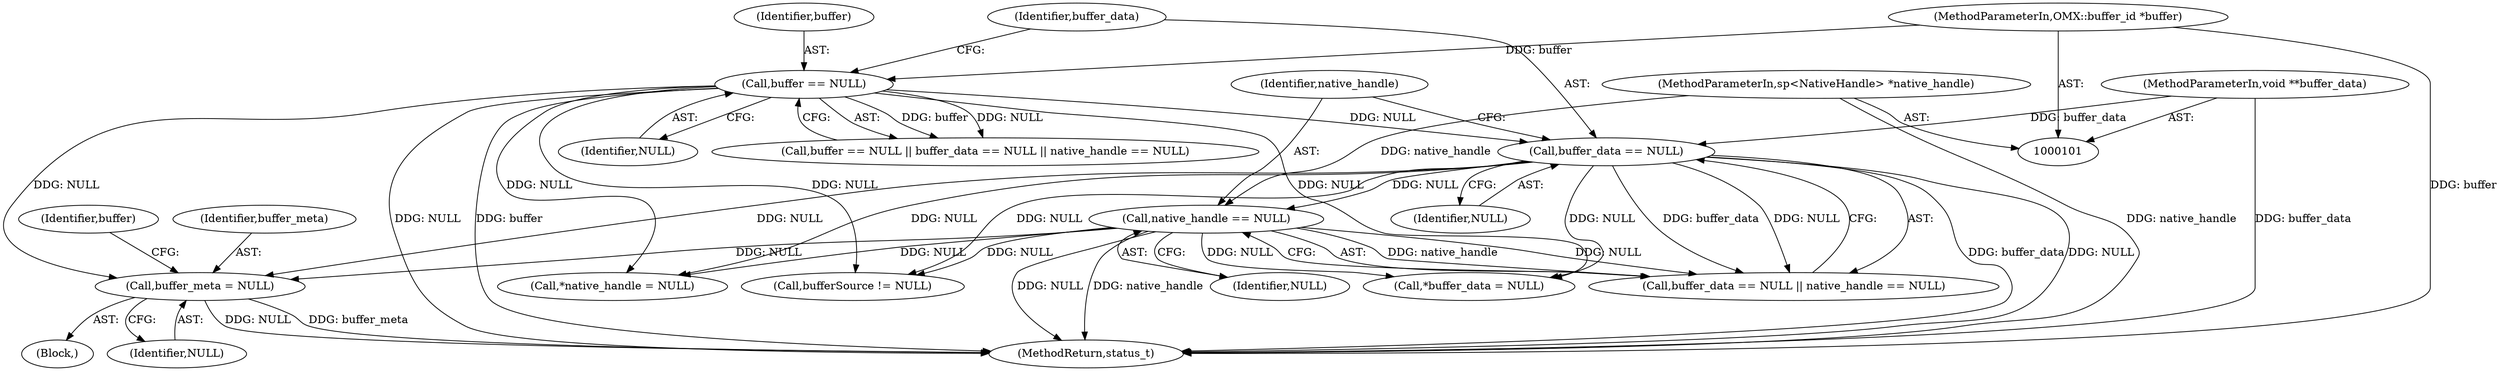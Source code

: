 digraph "0_Android_1d4feebdb85db46e138530f360d9ff2490e14353@pointer" {
"1000170" [label="(Call,buffer_meta = NULL)"];
"1000110" [label="(Call,buffer == NULL)"];
"1000104" [label="(MethodParameterIn,OMX::buffer_id *buffer)"];
"1000117" [label="(Call,native_handle == NULL)"];
"1000106" [label="(MethodParameterIn,sp<NativeHandle> *native_handle)"];
"1000114" [label="(Call,buffer_data == NULL)"];
"1000105" [label="(MethodParameterIn,void **buffer_data)"];
"1000175" [label="(Identifier,buffer)"];
"1000117" [label="(Call,native_handle == NULL)"];
"1000119" [label="(Identifier,NULL)"];
"1000105" [label="(MethodParameterIn,void **buffer_data)"];
"1000110" [label="(Call,buffer == NULL)"];
"1000115" [label="(Identifier,buffer_data)"];
"1000118" [label="(Identifier,native_handle)"];
"1000170" [label="(Call,buffer_meta = NULL)"];
"1000258" [label="(MethodReturn,status_t)"];
"1000113" [label="(Call,buffer_data == NULL || native_handle == NULL)"];
"1000219" [label="(Call,*native_handle = NULL)"];
"1000160" [label="(Block,)"];
"1000111" [label="(Identifier,buffer)"];
"1000106" [label="(MethodParameterIn,sp<NativeHandle> *native_handle)"];
"1000112" [label="(Identifier,NULL)"];
"1000230" [label="(Call,bufferSource != NULL)"];
"1000197" [label="(Call,*buffer_data = NULL)"];
"1000104" [label="(MethodParameterIn,OMX::buffer_id *buffer)"];
"1000116" [label="(Identifier,NULL)"];
"1000114" [label="(Call,buffer_data == NULL)"];
"1000171" [label="(Identifier,buffer_meta)"];
"1000109" [label="(Call,buffer == NULL || buffer_data == NULL || native_handle == NULL)"];
"1000172" [label="(Identifier,NULL)"];
"1000170" -> "1000160"  [label="AST: "];
"1000170" -> "1000172"  [label="CFG: "];
"1000171" -> "1000170"  [label="AST: "];
"1000172" -> "1000170"  [label="AST: "];
"1000175" -> "1000170"  [label="CFG: "];
"1000170" -> "1000258"  [label="DDG: NULL"];
"1000170" -> "1000258"  [label="DDG: buffer_meta"];
"1000110" -> "1000170"  [label="DDG: NULL"];
"1000117" -> "1000170"  [label="DDG: NULL"];
"1000114" -> "1000170"  [label="DDG: NULL"];
"1000110" -> "1000109"  [label="AST: "];
"1000110" -> "1000112"  [label="CFG: "];
"1000111" -> "1000110"  [label="AST: "];
"1000112" -> "1000110"  [label="AST: "];
"1000115" -> "1000110"  [label="CFG: "];
"1000109" -> "1000110"  [label="CFG: "];
"1000110" -> "1000258"  [label="DDG: NULL"];
"1000110" -> "1000258"  [label="DDG: buffer"];
"1000110" -> "1000109"  [label="DDG: buffer"];
"1000110" -> "1000109"  [label="DDG: NULL"];
"1000104" -> "1000110"  [label="DDG: buffer"];
"1000110" -> "1000114"  [label="DDG: NULL"];
"1000110" -> "1000197"  [label="DDG: NULL"];
"1000110" -> "1000219"  [label="DDG: NULL"];
"1000110" -> "1000230"  [label="DDG: NULL"];
"1000104" -> "1000101"  [label="AST: "];
"1000104" -> "1000258"  [label="DDG: buffer"];
"1000117" -> "1000113"  [label="AST: "];
"1000117" -> "1000119"  [label="CFG: "];
"1000118" -> "1000117"  [label="AST: "];
"1000119" -> "1000117"  [label="AST: "];
"1000113" -> "1000117"  [label="CFG: "];
"1000117" -> "1000258"  [label="DDG: native_handle"];
"1000117" -> "1000258"  [label="DDG: NULL"];
"1000117" -> "1000113"  [label="DDG: native_handle"];
"1000117" -> "1000113"  [label="DDG: NULL"];
"1000106" -> "1000117"  [label="DDG: native_handle"];
"1000114" -> "1000117"  [label="DDG: NULL"];
"1000117" -> "1000197"  [label="DDG: NULL"];
"1000117" -> "1000219"  [label="DDG: NULL"];
"1000117" -> "1000230"  [label="DDG: NULL"];
"1000106" -> "1000101"  [label="AST: "];
"1000106" -> "1000258"  [label="DDG: native_handle"];
"1000114" -> "1000113"  [label="AST: "];
"1000114" -> "1000116"  [label="CFG: "];
"1000115" -> "1000114"  [label="AST: "];
"1000116" -> "1000114"  [label="AST: "];
"1000118" -> "1000114"  [label="CFG: "];
"1000113" -> "1000114"  [label="CFG: "];
"1000114" -> "1000258"  [label="DDG: buffer_data"];
"1000114" -> "1000258"  [label="DDG: NULL"];
"1000114" -> "1000113"  [label="DDG: buffer_data"];
"1000114" -> "1000113"  [label="DDG: NULL"];
"1000105" -> "1000114"  [label="DDG: buffer_data"];
"1000114" -> "1000197"  [label="DDG: NULL"];
"1000114" -> "1000219"  [label="DDG: NULL"];
"1000114" -> "1000230"  [label="DDG: NULL"];
"1000105" -> "1000101"  [label="AST: "];
"1000105" -> "1000258"  [label="DDG: buffer_data"];
}
